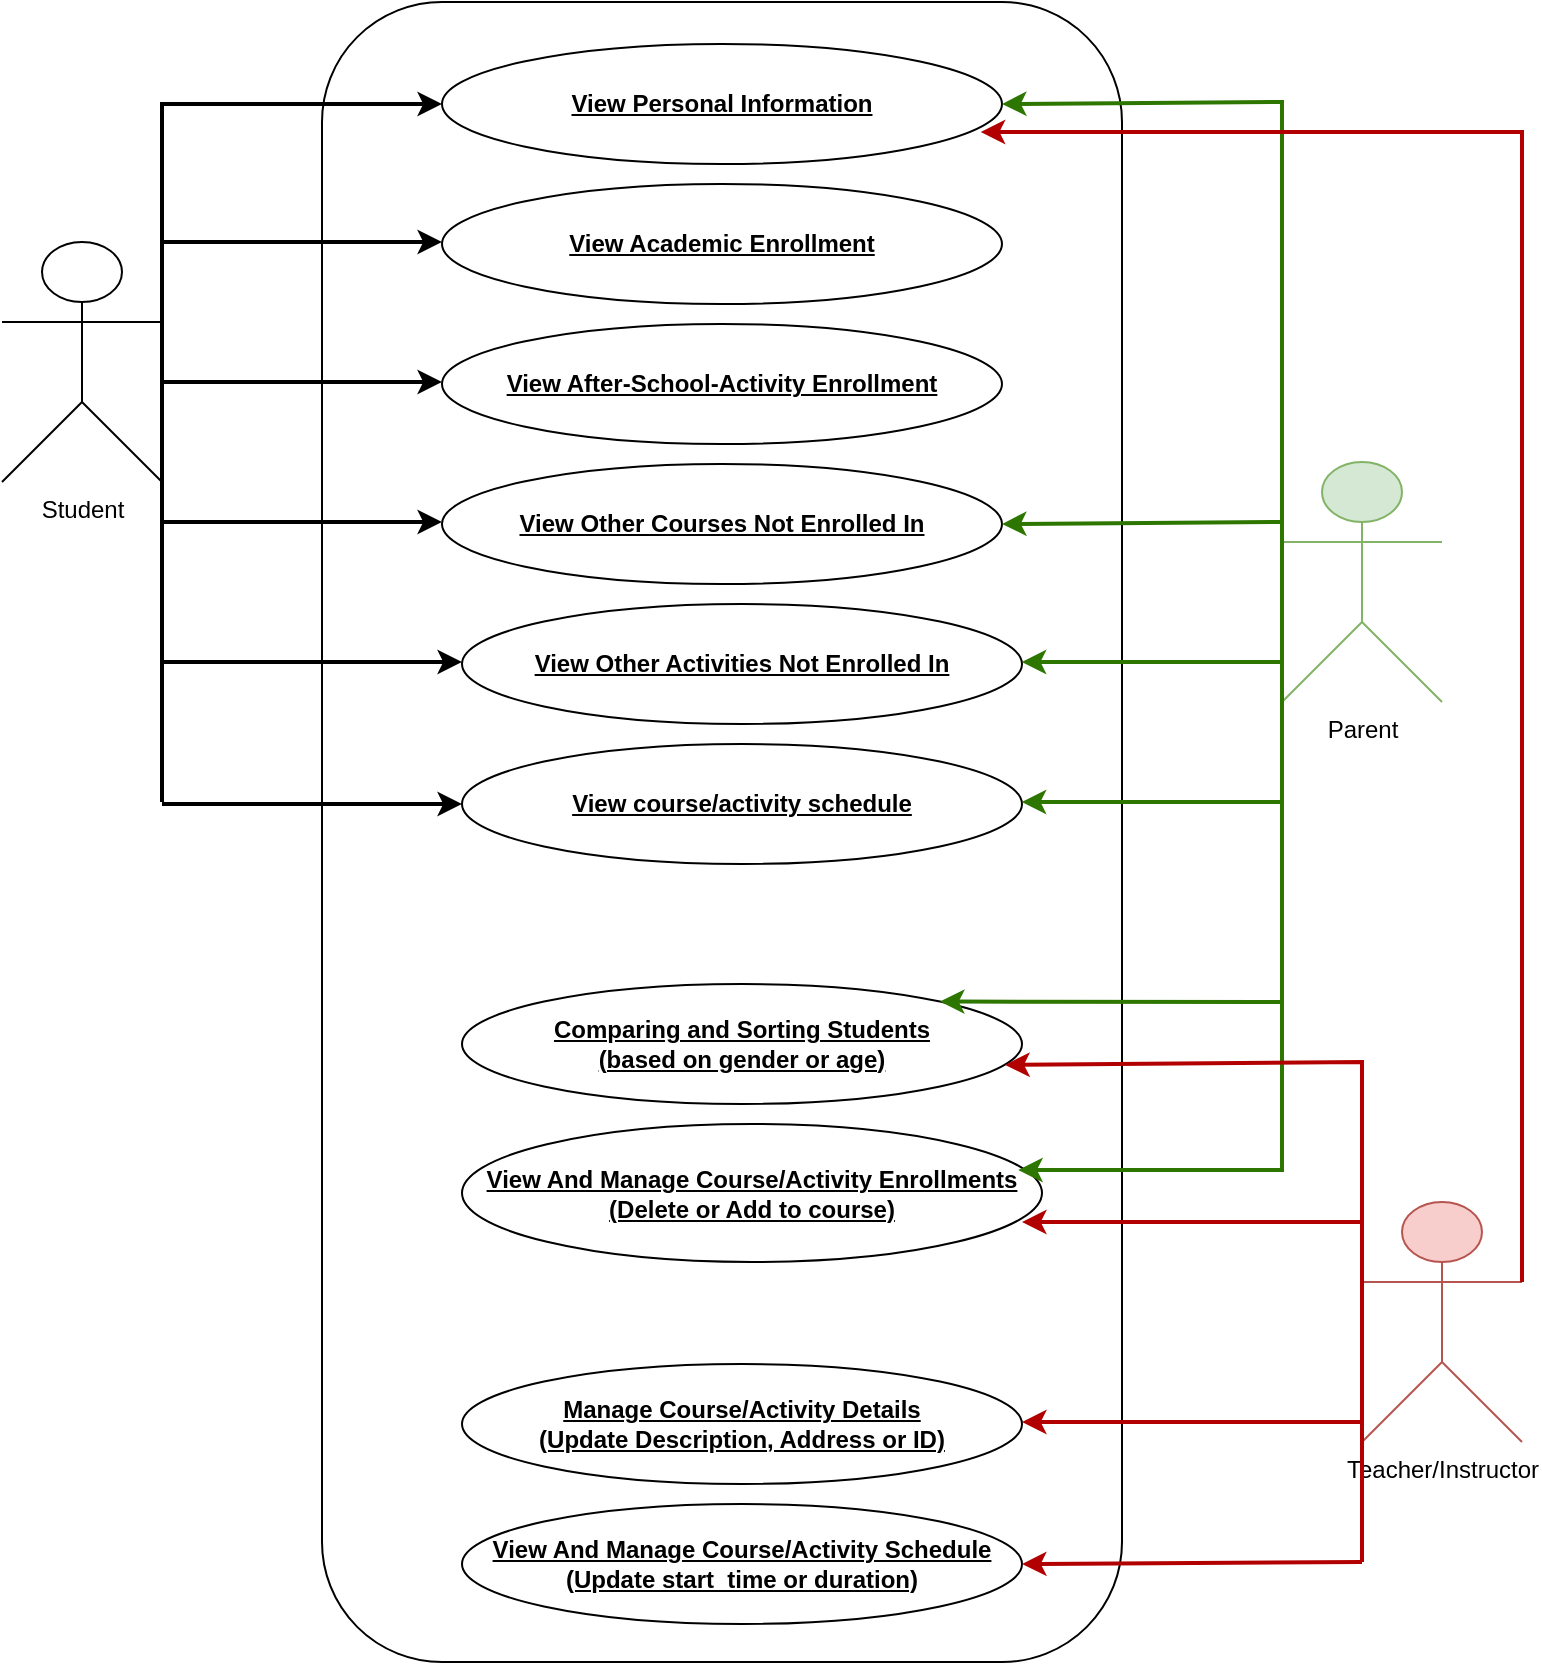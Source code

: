 <mxfile version="20.8.10" type="device"><diagram name="Page-1" id="KtE4AwN5XcH8xN1bFwbJ"><mxGraphModel dx="1434" dy="852" grid="0" gridSize="10" guides="1" tooltips="1" connect="1" arrows="1" fold="1" page="0" pageScale="1" pageWidth="850" pageHeight="1100" math="0" shadow="0"><root><mxCell id="0"/><mxCell id="1" parent="0"/><mxCell id="1hnm72mBLcYMM3NFoBGQ-1" value="Student&lt;br&gt;" style="shape=umlActor;verticalLabelPosition=bottom;verticalAlign=top;html=1;outlineConnect=0;" vertex="1" parent="1"><mxGeometry x="320" y="160" width="80" height="120" as="geometry"/></mxCell><mxCell id="1hnm72mBLcYMM3NFoBGQ-4" value="Parent" style="shape=umlActor;verticalLabelPosition=bottom;verticalAlign=top;html=1;outlineConnect=0;fillColor=#d5e8d4;strokeColor=#82b366;" vertex="1" parent="1"><mxGeometry x="960" y="270" width="80" height="120" as="geometry"/></mxCell><mxCell id="1hnm72mBLcYMM3NFoBGQ-5" value="Teacher/Instructor&lt;br&gt;" style="shape=umlActor;verticalLabelPosition=bottom;verticalAlign=top;html=1;outlineConnect=0;fillColor=#f8cecc;strokeColor=#b85450;" vertex="1" parent="1"><mxGeometry x="1000" y="640" width="80" height="120" as="geometry"/></mxCell><mxCell id="1hnm72mBLcYMM3NFoBGQ-9" value="" style="rounded=1;whiteSpace=wrap;html=1;" vertex="1" parent="1"><mxGeometry x="480" y="40" width="400" height="830" as="geometry"/></mxCell><mxCell id="1hnm72mBLcYMM3NFoBGQ-10" value="&lt;b&gt;&lt;u&gt;View Personal Information&lt;/u&gt;&lt;/b&gt;" style="ellipse;whiteSpace=wrap;html=1;" vertex="1" parent="1"><mxGeometry x="540" y="61" width="280" height="60" as="geometry"/></mxCell><mxCell id="1hnm72mBLcYMM3NFoBGQ-11" value="&lt;b&gt;&lt;u&gt;View Academic Enrollment&lt;/u&gt;&lt;/b&gt;" style="ellipse;whiteSpace=wrap;html=1;" vertex="1" parent="1"><mxGeometry x="540" y="131" width="280" height="60" as="geometry"/></mxCell><mxCell id="1hnm72mBLcYMM3NFoBGQ-12" value="&lt;b&gt;&lt;u&gt;View After-School-Activity Enrollment&lt;/u&gt;&lt;/b&gt;" style="ellipse;whiteSpace=wrap;html=1;" vertex="1" parent="1"><mxGeometry x="540" y="201" width="280" height="60" as="geometry"/></mxCell><mxCell id="1hnm72mBLcYMM3NFoBGQ-13" value="&lt;b&gt;&lt;u&gt;View Other Courses Not Enrolled In&lt;/u&gt;&lt;/b&gt;" style="ellipse;whiteSpace=wrap;html=1;" vertex="1" parent="1"><mxGeometry x="540" y="271" width="280" height="60" as="geometry"/></mxCell><mxCell id="1hnm72mBLcYMM3NFoBGQ-14" value="&lt;b style=&quot;border-color: var(--border-color);&quot;&gt;&lt;u style=&quot;border-color: var(--border-color);&quot;&gt;View Other Activities Not Enrolled In&lt;/u&gt;&lt;/b&gt;" style="ellipse;whiteSpace=wrap;html=1;" vertex="1" parent="1"><mxGeometry x="550" y="341" width="280" height="60" as="geometry"/></mxCell><mxCell id="1hnm72mBLcYMM3NFoBGQ-15" value="&lt;b&gt;&lt;u&gt;View course/activity schedule&lt;/u&gt;&lt;/b&gt;" style="ellipse;whiteSpace=wrap;html=1;" vertex="1" parent="1"><mxGeometry x="550" y="411" width="280" height="60" as="geometry"/></mxCell><mxCell id="1hnm72mBLcYMM3NFoBGQ-16" value="&lt;b&gt;&lt;u&gt;Manage Course/Activity Details&lt;br&gt;(Update Description, Address or ID)&lt;br&gt;&lt;/u&gt;&lt;/b&gt;" style="ellipse;whiteSpace=wrap;html=1;" vertex="1" parent="1"><mxGeometry x="550" y="721" width="280" height="60" as="geometry"/></mxCell><mxCell id="1hnm72mBLcYMM3NFoBGQ-18" value="&lt;b&gt;&lt;u&gt;View And Manage Course/Activity Enrollments&lt;br&gt;(Delete or Add to course)&lt;br&gt;&lt;/u&gt;&lt;/b&gt;" style="ellipse;whiteSpace=wrap;html=1;" vertex="1" parent="1"><mxGeometry x="550" y="601" width="290" height="69" as="geometry"/></mxCell><mxCell id="1hnm72mBLcYMM3NFoBGQ-19" value="&lt;b&gt;&lt;u&gt;Comparing and Sorting Students&lt;br&gt;(based on gender or age)&lt;/u&gt;&lt;/b&gt;" style="ellipse;whiteSpace=wrap;html=1;" vertex="1" parent="1"><mxGeometry x="550" y="531" width="280" height="60" as="geometry"/></mxCell><mxCell id="1hnm72mBLcYMM3NFoBGQ-20" value="&lt;b&gt;&lt;u&gt;View And Manage Course/Activity Schedule&lt;br&gt;(Update start_time or duration)&lt;br&gt;&lt;/u&gt;&lt;/b&gt;" style="ellipse;whiteSpace=wrap;html=1;" vertex="1" parent="1"><mxGeometry x="550" y="791" width="280" height="60" as="geometry"/></mxCell><mxCell id="1hnm72mBLcYMM3NFoBGQ-21" value="" style="endArrow=classic;html=1;rounded=0;entryX=0;entryY=0.5;entryDx=0;entryDy=0;strokeWidth=2;" edge="1" parent="1" target="1hnm72mBLcYMM3NFoBGQ-10"><mxGeometry width="50" height="50" relative="1" as="geometry"><mxPoint x="400" y="440" as="sourcePoint"/><mxPoint x="430" y="150" as="targetPoint"/><Array as="points"><mxPoint x="400" y="91"/></Array></mxGeometry></mxCell><mxCell id="1hnm72mBLcYMM3NFoBGQ-22" value="" style="endArrow=classic;html=1;rounded=0;strokeWidth=2;" edge="1" parent="1"><mxGeometry width="50" height="50" relative="1" as="geometry"><mxPoint x="400" y="160" as="sourcePoint"/><mxPoint x="540" y="160" as="targetPoint"/></mxGeometry></mxCell><mxCell id="1hnm72mBLcYMM3NFoBGQ-23" value="" style="endArrow=classic;html=1;rounded=0;strokeWidth=2;" edge="1" parent="1"><mxGeometry width="50" height="50" relative="1" as="geometry"><mxPoint x="400" y="230" as="sourcePoint"/><mxPoint x="540" y="230" as="targetPoint"/></mxGeometry></mxCell><mxCell id="1hnm72mBLcYMM3NFoBGQ-24" value="" style="endArrow=classic;html=1;rounded=0;strokeWidth=2;" edge="1" parent="1"><mxGeometry width="50" height="50" relative="1" as="geometry"><mxPoint x="400" y="300" as="sourcePoint"/><mxPoint x="540" y="300" as="targetPoint"/></mxGeometry></mxCell><mxCell id="1hnm72mBLcYMM3NFoBGQ-25" value="" style="endArrow=classic;html=1;rounded=0;strokeWidth=2;" edge="1" parent="1"><mxGeometry width="50" height="50" relative="1" as="geometry"><mxPoint x="400" y="370" as="sourcePoint"/><mxPoint x="550" y="370" as="targetPoint"/></mxGeometry></mxCell><mxCell id="1hnm72mBLcYMM3NFoBGQ-26" value="" style="endArrow=classic;html=1;rounded=0;strokeWidth=2;" edge="1" parent="1"><mxGeometry width="50" height="50" relative="1" as="geometry"><mxPoint x="400" y="441" as="sourcePoint"/><mxPoint x="550" y="441" as="targetPoint"/></mxGeometry></mxCell><mxCell id="1hnm72mBLcYMM3NFoBGQ-27" value="" style="endArrow=classic;html=1;rounded=0;fillColor=#60a917;strokeColor=#2D7600;entryX=1;entryY=0.5;entryDx=0;entryDy=0;strokeWidth=2;" edge="1" parent="1" target="1hnm72mBLcYMM3NFoBGQ-10"><mxGeometry width="50" height="50" relative="1" as="geometry"><mxPoint x="960" y="625" as="sourcePoint"/><mxPoint x="950" y="350" as="targetPoint"/><Array as="points"><mxPoint x="960" y="90"/></Array></mxGeometry></mxCell><mxCell id="1hnm72mBLcYMM3NFoBGQ-28" value="" style="endArrow=classic;html=1;rounded=0;fillColor=#60a917;strokeColor=#2D7600;entryX=0.959;entryY=0.333;entryDx=0;entryDy=0;entryPerimeter=0;strokeWidth=2;" edge="1" parent="1" target="1hnm72mBLcYMM3NFoBGQ-18"><mxGeometry width="50" height="50" relative="1" as="geometry"><mxPoint x="960" y="624" as="sourcePoint"/><mxPoint x="960" y="500" as="targetPoint"/></mxGeometry></mxCell><mxCell id="1hnm72mBLcYMM3NFoBGQ-29" value="" style="endArrow=classic;html=1;rounded=0;fillColor=#60a917;strokeColor=#2D7600;strokeWidth=2;entryX=1;entryY=0;entryDx=0;entryDy=0;" edge="1" parent="1" target="1hnm72mBLcYMM3NFoBGQ-19"><mxGeometry width="50" height="50" relative="1" as="geometry"><mxPoint x="960" y="540" as="sourcePoint"/><mxPoint x="820.0" y="541" as="targetPoint"/></mxGeometry></mxCell><mxCell id="1hnm72mBLcYMM3NFoBGQ-30" value="" style="endArrow=classic;html=1;rounded=0;fillColor=#60a917;strokeColor=#2D7600;strokeWidth=2;entryX=1;entryY=0;entryDx=0;entryDy=0;" edge="1" parent="1"><mxGeometry width="50" height="50" relative="1" as="geometry"><mxPoint x="960" y="440" as="sourcePoint"/><mxPoint x="829.867" y="439.975" as="targetPoint"/></mxGeometry></mxCell><mxCell id="1hnm72mBLcYMM3NFoBGQ-31" value="" style="endArrow=classic;html=1;rounded=0;fillColor=#60a917;strokeColor=#2D7600;strokeWidth=2;entryX=1;entryY=0;entryDx=0;entryDy=0;" edge="1" parent="1"><mxGeometry width="50" height="50" relative="1" as="geometry"><mxPoint x="960" y="370" as="sourcePoint"/><mxPoint x="829.867" y="369.975" as="targetPoint"/></mxGeometry></mxCell><mxCell id="1hnm72mBLcYMM3NFoBGQ-32" value="" style="endArrow=classic;html=1;rounded=0;fillColor=#60a917;strokeColor=#2D7600;strokeWidth=2;entryX=1;entryY=0.5;entryDx=0;entryDy=0;" edge="1" parent="1" target="1hnm72mBLcYMM3NFoBGQ-13"><mxGeometry width="50" height="50" relative="1" as="geometry"><mxPoint x="960" y="300" as="sourcePoint"/><mxPoint x="829.867" y="299.975" as="targetPoint"/></mxGeometry></mxCell><mxCell id="1hnm72mBLcYMM3NFoBGQ-35" value="" style="endArrow=classic;html=1;rounded=0;strokeWidth=2;fillColor=#e51400;strokeColor=#B20000;entryX=0.97;entryY=0.674;entryDx=0;entryDy=0;entryPerimeter=0;" edge="1" parent="1" target="1hnm72mBLcYMM3NFoBGQ-19"><mxGeometry width="50" height="50" relative="1" as="geometry"><mxPoint x="1000" y="820" as="sourcePoint"/><mxPoint x="830" y="570" as="targetPoint"/><Array as="points"><mxPoint x="1000" y="570"/></Array></mxGeometry></mxCell><mxCell id="1hnm72mBLcYMM3NFoBGQ-37" value="" style="endArrow=classic;html=1;rounded=0;strokeWidth=2;fillColor=#e51400;strokeColor=#B20000;entryX=0.875;entryY=0.735;entryDx=0;entryDy=0;entryPerimeter=0;" edge="1" parent="1" target="1hnm72mBLcYMM3NFoBGQ-9"><mxGeometry width="50" height="50" relative="1" as="geometry"><mxPoint x="1000" y="650" as="sourcePoint"/><mxPoint x="950" y="671" as="targetPoint"/></mxGeometry></mxCell><mxCell id="1hnm72mBLcYMM3NFoBGQ-38" value="" style="endArrow=classic;html=1;rounded=0;strokeWidth=2;fillColor=#e51400;strokeColor=#B20000;entryX=1;entryY=0.5;entryDx=0;entryDy=0;" edge="1" parent="1" target="1hnm72mBLcYMM3NFoBGQ-20"><mxGeometry width="50" height="50" relative="1" as="geometry"><mxPoint x="1000" y="820" as="sourcePoint"/><mxPoint x="833.84" y="819.16" as="targetPoint"/></mxGeometry></mxCell><mxCell id="1hnm72mBLcYMM3NFoBGQ-39" value="" style="endArrow=classic;html=1;rounded=0;strokeWidth=2;fillColor=#e51400;strokeColor=#B20000;entryX=0.875;entryY=0.735;entryDx=0;entryDy=0;entryPerimeter=0;" edge="1" parent="1"><mxGeometry width="50" height="50" relative="1" as="geometry"><mxPoint x="1000" y="750" as="sourcePoint"/><mxPoint x="830" y="750.05" as="targetPoint"/></mxGeometry></mxCell><mxCell id="1hnm72mBLcYMM3NFoBGQ-40" value="" style="endArrow=classic;html=1;rounded=0;strokeWidth=2;fillColor=#e51400;strokeColor=#B20000;entryX=0.962;entryY=0.733;entryDx=0;entryDy=0;entryPerimeter=0;" edge="1" parent="1" target="1hnm72mBLcYMM3NFoBGQ-10"><mxGeometry width="50" height="50" relative="1" as="geometry"><mxPoint x="1080" y="680" as="sourcePoint"/><mxPoint x="901.6" y="431.44" as="targetPoint"/><Array as="points"><mxPoint x="1080" y="105"/></Array></mxGeometry></mxCell></root></mxGraphModel></diagram></mxfile>